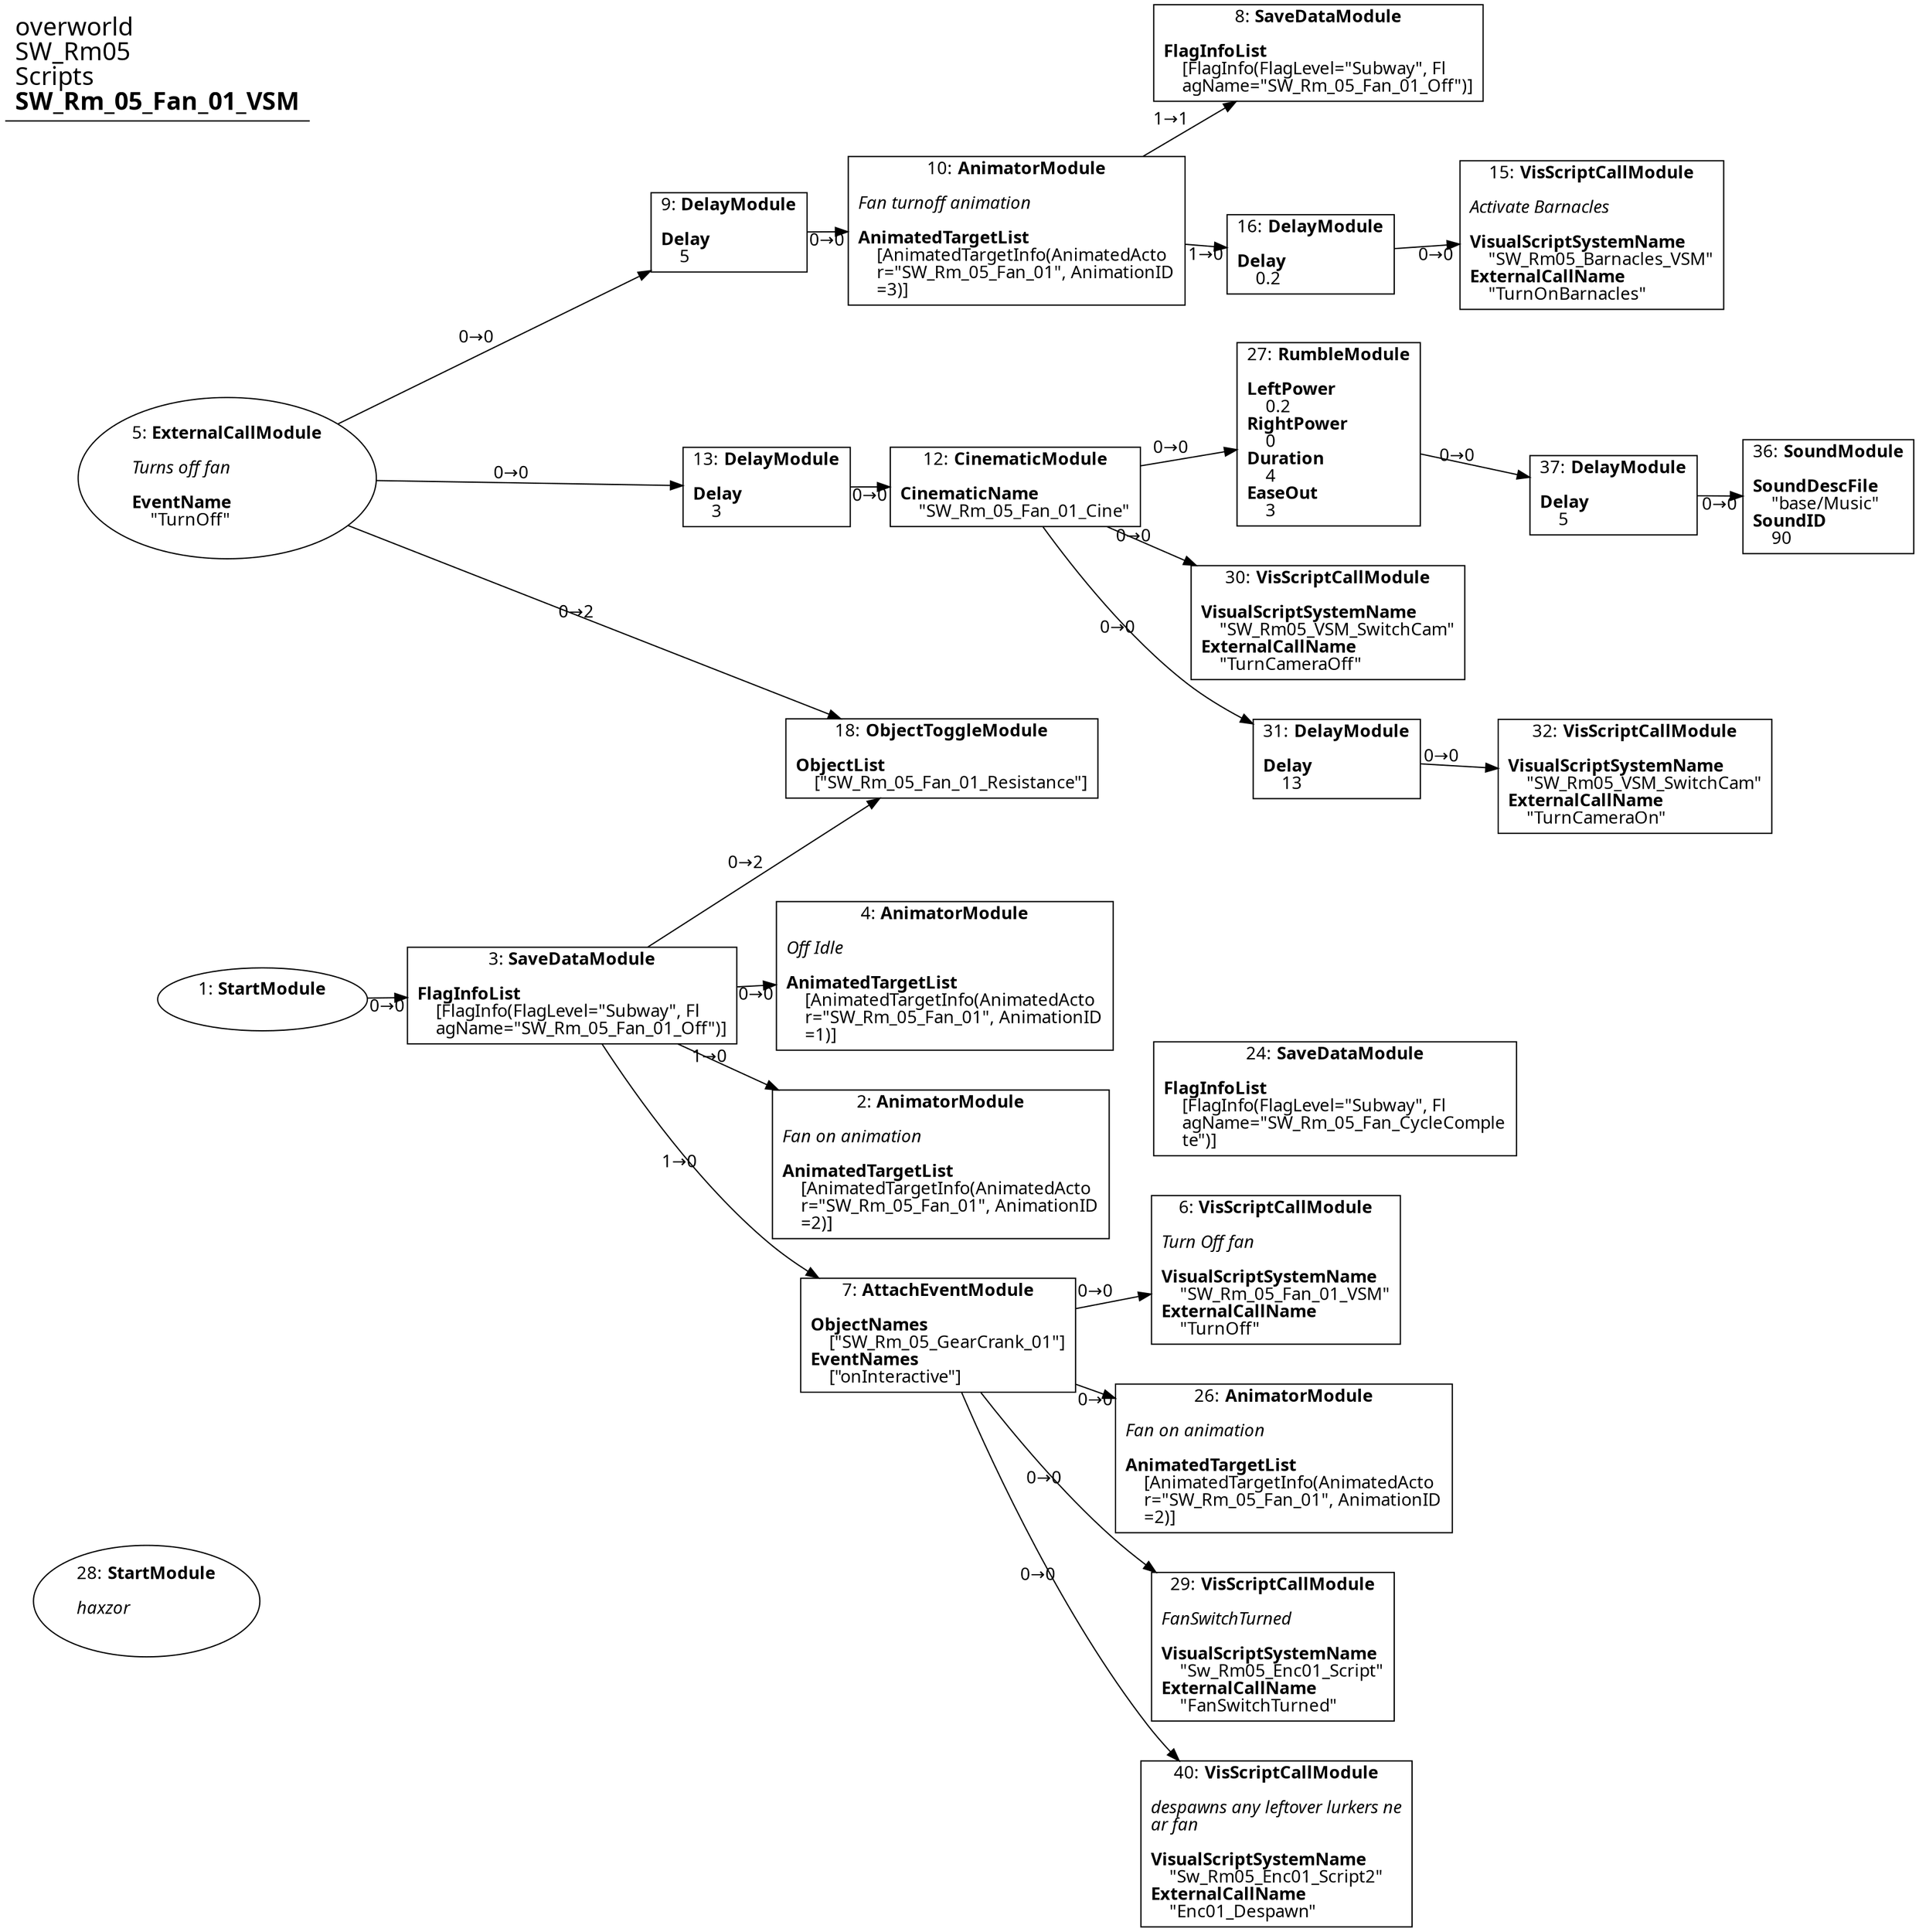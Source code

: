 digraph {
    layout = fdp;
    overlap = prism;
    sep = "+16";
    splines = spline;

    node [ shape = box ];

    graph [ fontname = "Segoe UI" ];
    node [ fontname = "Segoe UI" ];
    edge [ fontname = "Segoe UI" ];

    1 [ label = <1: <b>StartModule</b><br/><br/>> ];
    1 [ shape = oval ]
    1 [ pos = "0.128,-0.215!" ];
    1 -> 3 [ label = "0→0" ];

    2 [ label = <2: <b>AnimatorModule</b><br/><br/><i>Fan on animation<br align="left"/></i><br align="left"/><b>AnimatedTargetList</b><br align="left"/>    [AnimatedTargetInfo(AnimatedActo<br align="left"/>    r=&quot;SW_Rm_05_Fan_01&quot;, AnimationID<br align="left"/>    =2)]<br align="left"/>> ];
    2 [ pos = "0.568,-0.34300002!" ];

    3 [ label = <3: <b>SaveDataModule</b><br/><br/><b>FlagInfoList</b><br align="left"/>    [FlagInfo(FlagLevel=&quot;Subway&quot;, Fl<br align="left"/>    agName=&quot;SW_Rm_05_Fan_01_Off&quot;)]<br align="left"/>> ];
    3 [ pos = "0.30900002,-0.215!" ];
    3 -> 2 [ label = "1→0" ];
    3 -> 4 [ label = "0→0" ];
    3 -> 7 [ label = "1→0" ];
    3 -> 18 [ label = "0→2" ];

    4 [ label = <4: <b>AnimatorModule</b><br/><br/><i>Off Idle<br align="left"/></i><br align="left"/><b>AnimatedTargetList</b><br align="left"/>    [AnimatedTargetInfo(AnimatedActo<br align="left"/>    r=&quot;SW_Rm_05_Fan_01&quot;, AnimationID<br align="left"/>    =1)]<br align="left"/>> ];
    4 [ pos = "0.56700003,-0.215!" ];

    5 [ label = <5: <b>ExternalCallModule</b><br/><br/><i>Turns off fan<br align="left"/></i><br align="left"/><b>EventName</b><br align="left"/>    &quot;TurnOff&quot;<br align="left"/>> ];
    5 [ shape = oval ]
    5 [ pos = "0.045,0.209!" ];
    5 -> 9 [ label = "0→0" ];
    5 -> 13 [ label = "0→0" ];
    5 -> 18 [ label = "0→2" ];

    6 [ label = <6: <b>VisScriptCallModule</b><br/><br/><i>Turn Off fan<br align="left"/></i><br align="left"/><b>VisualScriptSystemName</b><br align="left"/>    &quot;SW_Rm_05_Fan_01_VSM&quot;<br align="left"/><b>ExternalCallName</b><br align="left"/>    &quot;TurnOff&quot;<br align="left"/>> ];
    6 [ pos = "0.82500005,-0.45900002!" ];

    7 [ label = <7: <b>AttachEventModule</b><br/><br/><b>ObjectNames</b><br align="left"/>    [&quot;SW_Rm_05_GearCrank_01&quot;]<br align="left"/><b>EventNames</b><br align="left"/>    [&quot;onInteractive&quot;]<br align="left"/>> ];
    7 [ pos = "0.57000005,-0.45900002!" ];
    7 -> 6 [ label = "0→0" ];
    7 -> 26 [ label = "0→0" ];
    7 -> 29 [ label = "0→0" ];
    7 -> 40 [ label = "0→0" ];

    8 [ label = <8: <b>SaveDataModule</b><br/><br/><b>FlagInfoList</b><br align="left"/>    [FlagInfo(FlagLevel=&quot;Subway&quot;, Fl<br align="left"/>    agName=&quot;SW_Rm_05_Fan_01_Off&quot;)]<br align="left"/>> ];
    8 [ pos = "0.86200005,0.536!" ];

    9 [ label = <9: <b>DelayModule</b><br/><br/><b>Delay</b><br align="left"/>    5<br align="left"/>> ];
    9 [ pos = "0.43600002,0.40300003!" ];
    9 -> 10 [ label = "0→0" ];

    10 [ label = <10: <b>AnimatorModule</b><br/><br/><i>Fan turnoff animation<br align="left"/></i><br align="left"/><b>AnimatedTargetList</b><br align="left"/>    [AnimatedTargetInfo(AnimatedActo<br align="left"/>    r=&quot;SW_Rm_05_Fan_01&quot;, AnimationID<br align="left"/>    =3)]<br align="left"/>> ];
    10 [ pos = "0.62,0.40300003!" ];
    10 -> 16 [ label = "1→0" ];
    10 -> 8 [ label = "1→1" ];

    12 [ label = <12: <b>CinematicModule</b><br/><br/><b>CinematicName</b><br align="left"/>    &quot;SW_Rm_05_Fan_01_Cine&quot;<br align="left"/>> ];
    12 [ pos = "0.62,0.209!" ];
    12 -> 27 [ label = "0→0" ];
    12 -> 30 [ label = "0→0" ];
    12 -> 31 [ label = "0→0" ];

    13 [ label = <13: <b>DelayModule</b><br/><br/><b>Delay</b><br align="left"/>    3<br align="left"/>> ];
    13 [ pos = "0.437,0.209!" ];
    13 -> 12 [ label = "0→0" ];

    15 [ label = <15: <b>VisScriptCallModule</b><br/><br/><i>Activate Barnacles<br align="left"/></i><br align="left"/><b>VisualScriptSystemName</b><br align="left"/>    &quot;SW_Rm05_Barnacles_VSM&quot;<br align="left"/><b>ExternalCallName</b><br align="left"/>    &quot;TurnOnBarnacles&quot;<br align="left"/>> ];
    15 [ pos = "1.044,0.38000003!" ];

    16 [ label = <16: <b>DelayModule</b><br/><br/><b>Delay</b><br align="left"/>    0.2<br align="left"/>> ];
    16 [ pos = "0.86300004,0.38000003!" ];
    16 -> 15 [ label = "0→0" ];

    18 [ label = <18: <b>ObjectToggleModule</b><br/><br/><b>ObjectList</b><br align="left"/>    [&quot;SW_Rm_05_Fan_01_Resistance&quot;]<br align="left"/>> ];
    18 [ pos = "0.56600004,-0.008!" ];

    24 [ label = <24: <b>SaveDataModule</b><br/><br/><b>FlagInfoList</b><br align="left"/>    [FlagInfo(FlagLevel=&quot;Subway&quot;, Fl<br align="left"/>    agName=&quot;SW_Rm_05_Fan_CycleComple<br align="left"/>    te&quot;)]<br align="left"/>> ];
    24 [ pos = "0.822,-0.298!" ];

    26 [ label = <26: <b>AnimatorModule</b><br/><br/><i>Fan on animation<br align="left"/></i><br align="left"/><b>AnimatedTargetList</b><br align="left"/>    [AnimatedTargetInfo(AnimatedActo<br align="left"/>    r=&quot;SW_Rm_05_Fan_01&quot;, AnimationID<br align="left"/>    =2)]<br align="left"/>> ];
    26 [ pos = "0.82800007,-0.54!" ];

    27 [ label = <27: <b>RumbleModule</b><br/><br/><b>LeftPower</b><br align="left"/>    0.2<br align="left"/><b>RightPower</b><br align="left"/>    0<br align="left"/><b>Duration</b><br align="left"/>    4<br align="left"/><b>EaseOut</b><br align="left"/>    3<br align="left"/>> ];
    27 [ pos = "0.882,0.209!" ];
    27 -> 37 [ label = "0→0" ];

    28 [ label = <28: <b>StartModule</b><br/><br/><i>haxzor<br align="left"/></i><br align="left"/>> ];
    28 [ shape = oval ]
    28 [ pos = "-0.014,-0.675!" ];

    29 [ label = <29: <b>VisScriptCallModule</b><br/><br/><i>FanSwitchTurned<br align="left"/></i><br align="left"/><b>VisualScriptSystemName</b><br align="left"/>    &quot;Sw_Rm05_Enc01_Script&quot;<br align="left"/><b>ExternalCallName</b><br align="left"/>    &quot;FanSwitchTurned&quot;<br align="left"/>> ];
    29 [ pos = "0.82800007,-0.669!" ];

    30 [ label = <30: <b>VisScriptCallModule</b><br/><br/><b>VisualScriptSystemName</b><br align="left"/>    &quot;SW_Rm05_VSM_SwitchCam&quot;<br align="left"/><b>ExternalCallName</b><br align="left"/>    &quot;TurnCameraOff&quot;<br align="left"/>> ];
    30 [ pos = "0.882,0.128!" ];

    31 [ label = <31: <b>DelayModule</b><br/><br/><b>Delay</b><br align="left"/>    13<br align="left"/>> ];
    31 [ pos = "0.883,0.044000003!" ];
    31 -> 32 [ label = "0→0" ];

    32 [ label = <32: <b>VisScriptCallModule</b><br/><br/><b>VisualScriptSystemName</b><br align="left"/>    &quot;SW_Rm05_VSM_SwitchCam&quot;<br align="left"/><b>ExternalCallName</b><br align="left"/>    &quot;TurnCameraOn&quot;<br align="left"/>> ];
    32 [ pos = "1.0380001,0.044000003!" ];

    36 [ label = <36: <b>SoundModule</b><br/><br/><b>SoundDescFile</b><br align="left"/>    &quot;base/Music&quot;<br align="left"/><b>SoundID</b><br align="left"/>    90<br align="left"/>> ];
    36 [ pos = "1.246,0.209!" ];

    37 [ label = <37: <b>DelayModule</b><br/><br/><b>Delay</b><br align="left"/>    5<br align="left"/>> ];
    37 [ pos = "1.0860001,0.209!" ];
    37 -> 36 [ label = "0→0" ];

    40 [ label = <40: <b>VisScriptCallModule</b><br/><br/><i>despawns any leftover lurkers ne<br align="left"/>ar fan<br align="left"/></i><br align="left"/><b>VisualScriptSystemName</b><br align="left"/>    &quot;Sw_Rm05_Enc01_Script2&quot;<br align="left"/><b>ExternalCallName</b><br align="left"/>    &quot;Enc01_Despawn&quot;<br align="left"/>> ];
    40 [ pos = "0.83000004,-0.757!" ];

    title [ pos = "-0.015000001,0.537!" ];
    title [ shape = underline ];
    title [ label = <<font point-size="20">overworld<br align="left"/>SW_Rm05<br align="left"/>Scripts<br align="left"/><b>SW_Rm_05_Fan_01_VSM</b><br align="left"/></font>> ];
}
